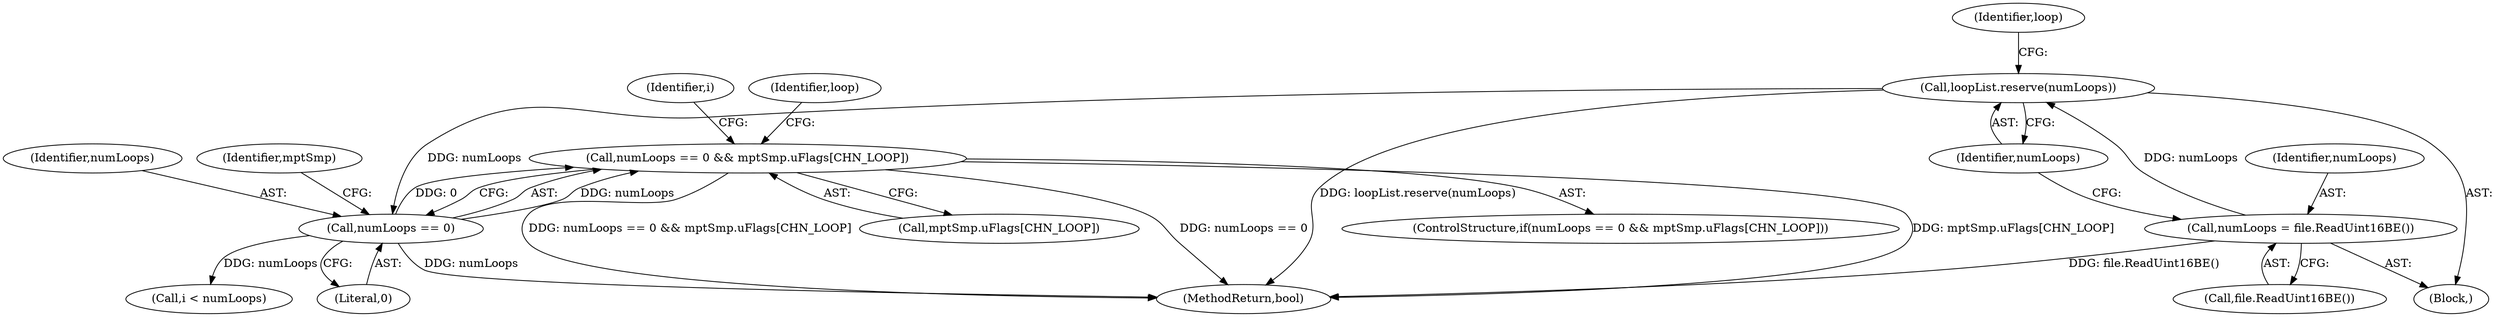 digraph "0_openmpt_61fc6d3030a4d4283105cb5fb46b27b42fa5575e_1@array" {
"1000381" [label="(Call,numLoops == 0 && mptSmp.uFlags[CHN_LOOP])"];
"1000382" [label="(Call,numLoops == 0)"];
"1000368" [label="(Call,loopList.reserve(numLoops))"];
"1000365" [label="(Call,numLoops = file.ReadUint16BE())"];
"1002182" [label="(MethodReturn,bool)"];
"1000373" [label="(Identifier,loop)"];
"1000381" [label="(Call,numLoops == 0 && mptSmp.uFlags[CHN_LOOP])"];
"1000368" [label="(Call,loopList.reserve(numLoops))"];
"1000417" [label="(Call,i < numLoops)"];
"1000367" [label="(Call,file.ReadUint16BE())"];
"1000365" [label="(Call,numLoops = file.ReadUint16BE())"];
"1000387" [label="(Identifier,mptSmp)"];
"1000382" [label="(Call,numLoops == 0)"];
"1000350" [label="(Block,)"];
"1000369" [label="(Identifier,numLoops)"];
"1000415" [label="(Identifier,i)"];
"1000384" [label="(Literal,0)"];
"1000380" [label="(ControlStructure,if(numLoops == 0 && mptSmp.uFlags[CHN_LOOP]))"];
"1000393" [label="(Identifier,loop)"];
"1000383" [label="(Identifier,numLoops)"];
"1000385" [label="(Call,mptSmp.uFlags[CHN_LOOP])"];
"1000366" [label="(Identifier,numLoops)"];
"1000381" -> "1000380"  [label="AST: "];
"1000381" -> "1000382"  [label="CFG: "];
"1000381" -> "1000385"  [label="CFG: "];
"1000382" -> "1000381"  [label="AST: "];
"1000385" -> "1000381"  [label="AST: "];
"1000393" -> "1000381"  [label="CFG: "];
"1000415" -> "1000381"  [label="CFG: "];
"1000381" -> "1002182"  [label="DDG: numLoops == 0"];
"1000381" -> "1002182"  [label="DDG: numLoops == 0 && mptSmp.uFlags[CHN_LOOP]"];
"1000381" -> "1002182"  [label="DDG: mptSmp.uFlags[CHN_LOOP]"];
"1000382" -> "1000381"  [label="DDG: numLoops"];
"1000382" -> "1000381"  [label="DDG: 0"];
"1000382" -> "1000384"  [label="CFG: "];
"1000383" -> "1000382"  [label="AST: "];
"1000384" -> "1000382"  [label="AST: "];
"1000387" -> "1000382"  [label="CFG: "];
"1000382" -> "1002182"  [label="DDG: numLoops"];
"1000368" -> "1000382"  [label="DDG: numLoops"];
"1000382" -> "1000417"  [label="DDG: numLoops"];
"1000368" -> "1000350"  [label="AST: "];
"1000368" -> "1000369"  [label="CFG: "];
"1000369" -> "1000368"  [label="AST: "];
"1000373" -> "1000368"  [label="CFG: "];
"1000368" -> "1002182"  [label="DDG: loopList.reserve(numLoops)"];
"1000365" -> "1000368"  [label="DDG: numLoops"];
"1000365" -> "1000350"  [label="AST: "];
"1000365" -> "1000367"  [label="CFG: "];
"1000366" -> "1000365"  [label="AST: "];
"1000367" -> "1000365"  [label="AST: "];
"1000369" -> "1000365"  [label="CFG: "];
"1000365" -> "1002182"  [label="DDG: file.ReadUint16BE()"];
}
